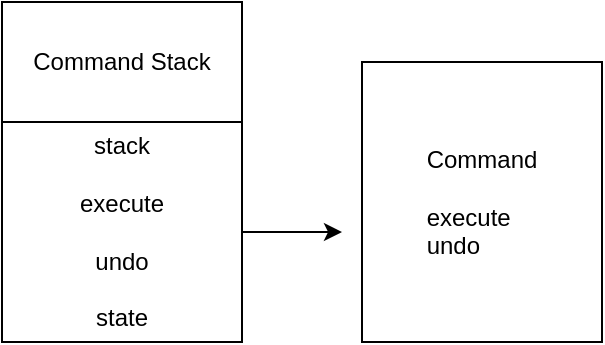 <mxfile>
    <diagram id="0WVYbru11lSPzdKcdqJX" name="Page-1">
        <mxGraphModel dx="694" dy="948" grid="1" gridSize="10" guides="1" tooltips="1" connect="1" arrows="1" fold="1" page="1" pageScale="1" pageWidth="827" pageHeight="1169" math="0" shadow="0">
            <root>
                <mxCell id="0"/>
                <mxCell id="1" parent="0"/>
                <mxCell id="4" value="Command Stack" style="whiteSpace=wrap;html=1;" vertex="1" parent="1">
                    <mxGeometry x="80" y="70" width="120" height="60" as="geometry"/>
                </mxCell>
                <mxCell id="6" style="edgeStyle=none;html=1;" edge="1" parent="1" source="5">
                    <mxGeometry relative="1" as="geometry">
                        <mxPoint x="250" y="185" as="targetPoint"/>
                    </mxGeometry>
                </mxCell>
                <mxCell id="5" value="stack&lt;br&gt;&lt;br&gt;execute&lt;br&gt;&lt;br&gt;undo&lt;br&gt;&lt;br&gt;state" style="whiteSpace=wrap;html=1;" vertex="1" parent="1">
                    <mxGeometry x="80" y="130" width="120" height="110" as="geometry"/>
                </mxCell>
                <mxCell id="9" value="Command&lt;br&gt;&lt;br&gt;&lt;div style=&quot;text-align: left&quot;&gt;&lt;span&gt;execute&lt;/span&gt;&lt;/div&gt;&lt;div style=&quot;text-align: left&quot;&gt;&lt;span&gt;undo&lt;/span&gt;&lt;/div&gt;" style="whiteSpace=wrap;html=1;" vertex="1" parent="1">
                    <mxGeometry x="260" y="100" width="120" height="140" as="geometry"/>
                </mxCell>
            </root>
        </mxGraphModel>
    </diagram>
</mxfile>